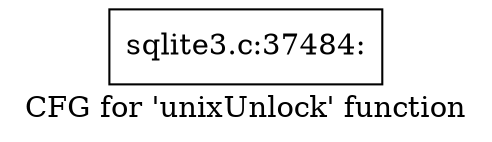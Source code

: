 digraph "CFG for 'unixUnlock' function" {
	label="CFG for 'unixUnlock' function";

	Node0x55c0f70c1ba0 [shape=record,label="{sqlite3.c:37484:}"];
}
